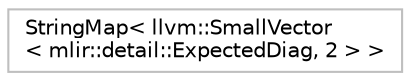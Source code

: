 digraph "Graphical Class Hierarchy"
{
  bgcolor="transparent";
  edge [fontname="Helvetica",fontsize="10",labelfontname="Helvetica",labelfontsize="10"];
  node [fontname="Helvetica",fontsize="10",shape=record];
  rankdir="LR";
  Node0 [label="StringMap\< llvm::SmallVector\l\< mlir::detail::ExpectedDiag, 2 \> \>",height=0.2,width=0.4,color="grey75"];
}
